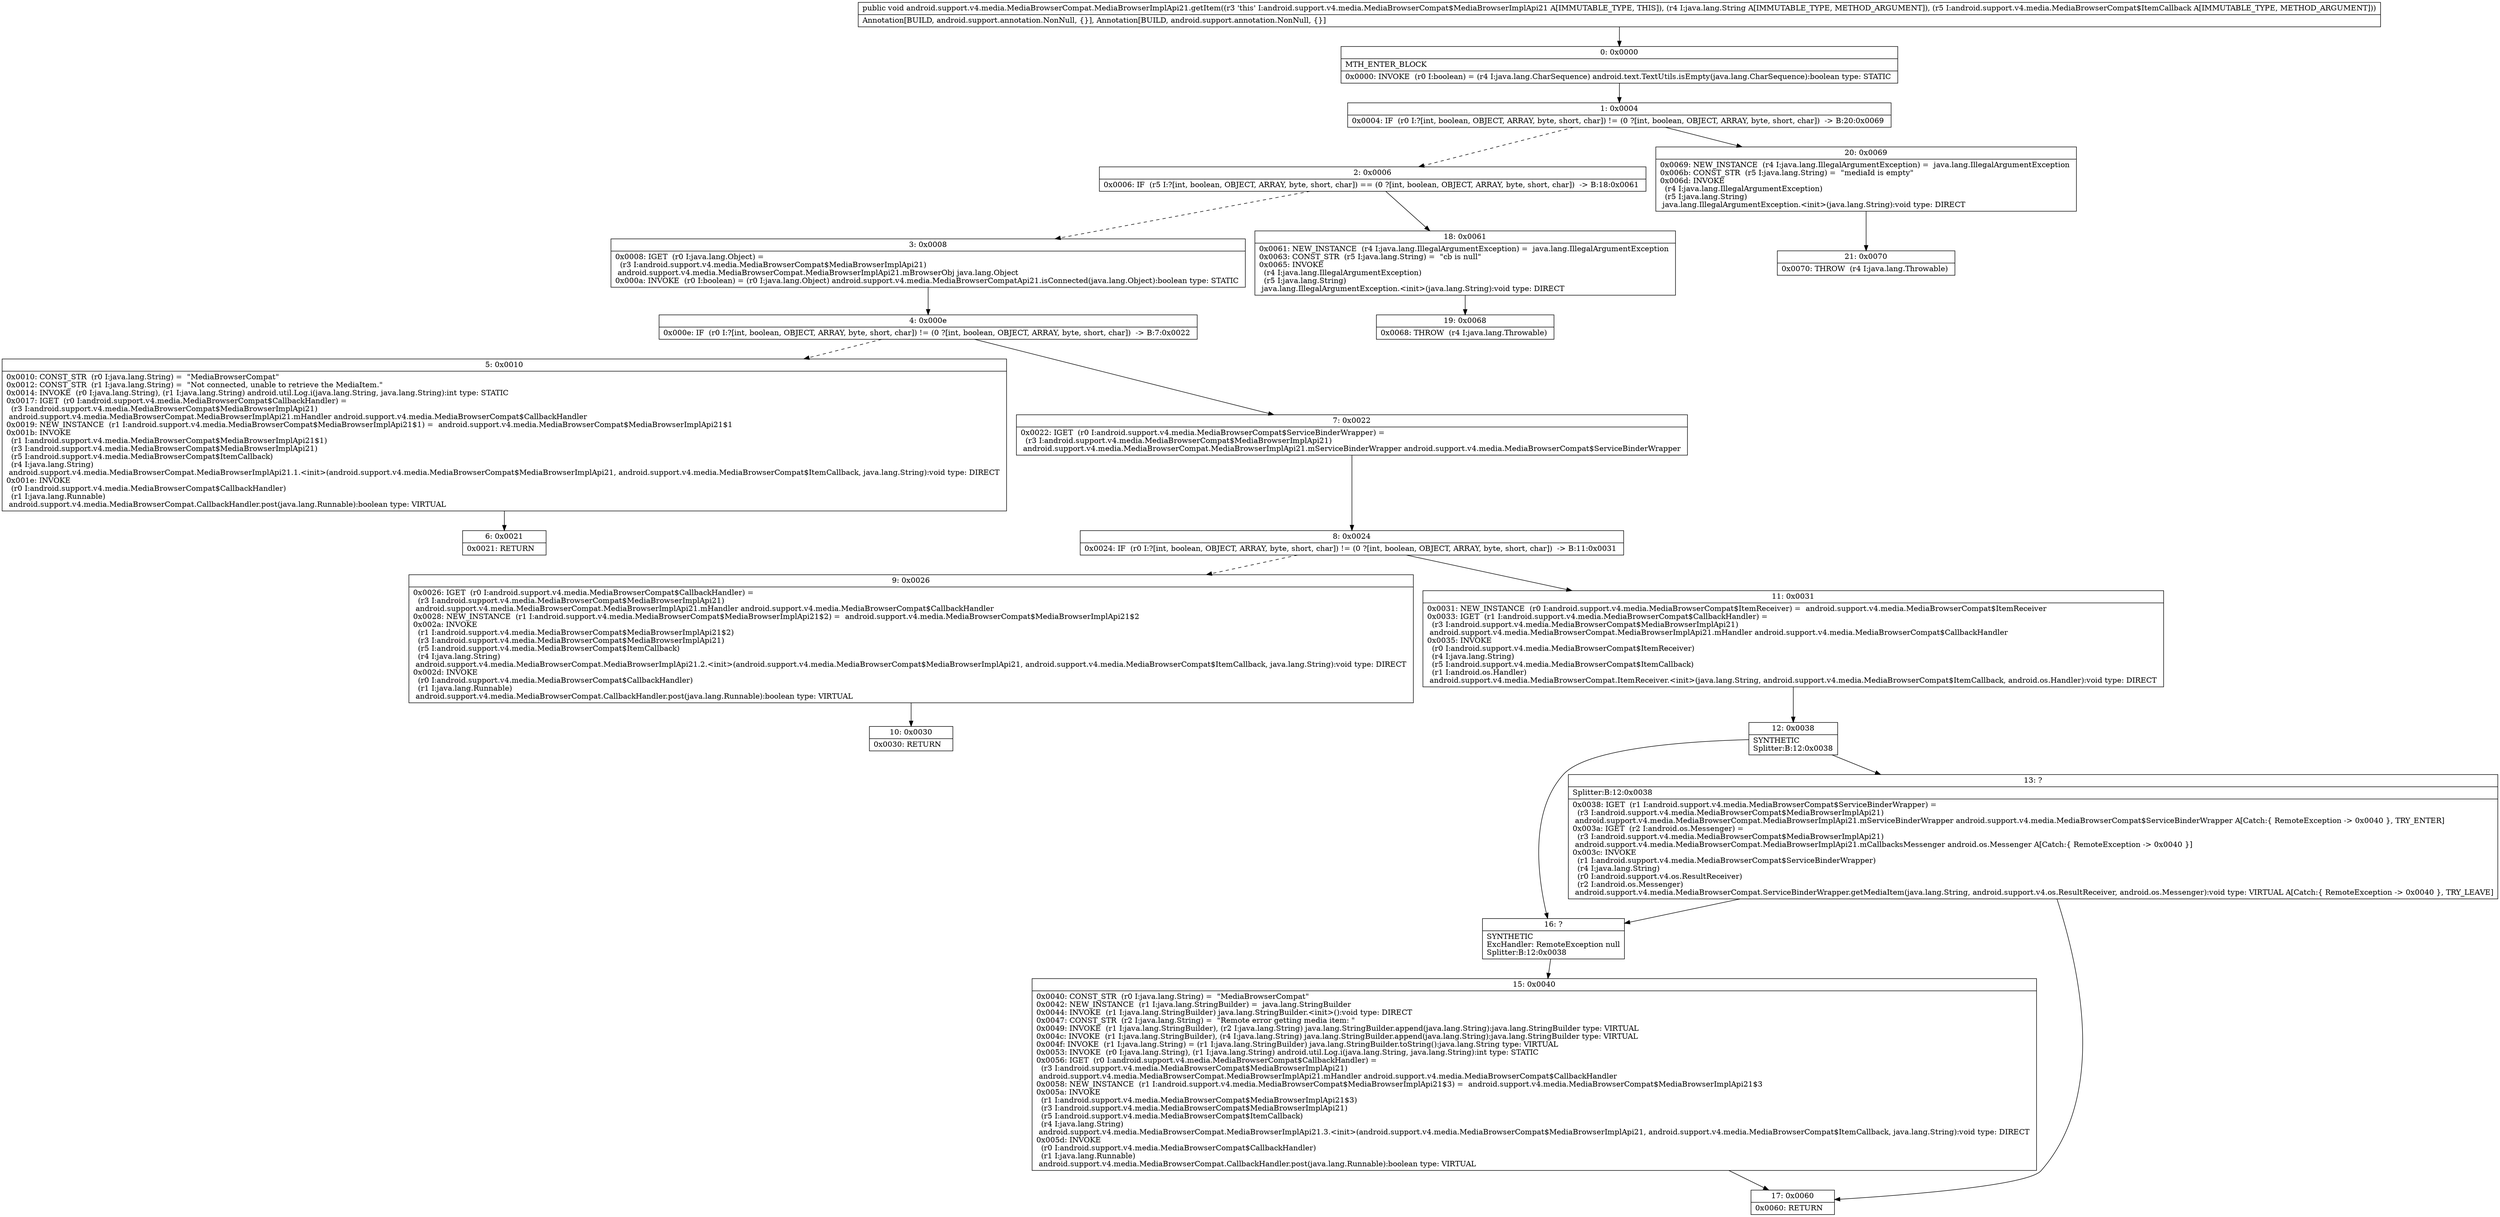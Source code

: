 digraph "CFG forandroid.support.v4.media.MediaBrowserCompat.MediaBrowserImplApi21.getItem(Ljava\/lang\/String;Landroid\/support\/v4\/media\/MediaBrowserCompat$ItemCallback;)V" {
Node_0 [shape=record,label="{0\:\ 0x0000|MTH_ENTER_BLOCK\l|0x0000: INVOKE  (r0 I:boolean) = (r4 I:java.lang.CharSequence) android.text.TextUtils.isEmpty(java.lang.CharSequence):boolean type: STATIC \l}"];
Node_1 [shape=record,label="{1\:\ 0x0004|0x0004: IF  (r0 I:?[int, boolean, OBJECT, ARRAY, byte, short, char]) != (0 ?[int, boolean, OBJECT, ARRAY, byte, short, char])  \-\> B:20:0x0069 \l}"];
Node_2 [shape=record,label="{2\:\ 0x0006|0x0006: IF  (r5 I:?[int, boolean, OBJECT, ARRAY, byte, short, char]) == (0 ?[int, boolean, OBJECT, ARRAY, byte, short, char])  \-\> B:18:0x0061 \l}"];
Node_3 [shape=record,label="{3\:\ 0x0008|0x0008: IGET  (r0 I:java.lang.Object) = \l  (r3 I:android.support.v4.media.MediaBrowserCompat$MediaBrowserImplApi21)\l android.support.v4.media.MediaBrowserCompat.MediaBrowserImplApi21.mBrowserObj java.lang.Object \l0x000a: INVOKE  (r0 I:boolean) = (r0 I:java.lang.Object) android.support.v4.media.MediaBrowserCompatApi21.isConnected(java.lang.Object):boolean type: STATIC \l}"];
Node_4 [shape=record,label="{4\:\ 0x000e|0x000e: IF  (r0 I:?[int, boolean, OBJECT, ARRAY, byte, short, char]) != (0 ?[int, boolean, OBJECT, ARRAY, byte, short, char])  \-\> B:7:0x0022 \l}"];
Node_5 [shape=record,label="{5\:\ 0x0010|0x0010: CONST_STR  (r0 I:java.lang.String) =  \"MediaBrowserCompat\" \l0x0012: CONST_STR  (r1 I:java.lang.String) =  \"Not connected, unable to retrieve the MediaItem.\" \l0x0014: INVOKE  (r0 I:java.lang.String), (r1 I:java.lang.String) android.util.Log.i(java.lang.String, java.lang.String):int type: STATIC \l0x0017: IGET  (r0 I:android.support.v4.media.MediaBrowserCompat$CallbackHandler) = \l  (r3 I:android.support.v4.media.MediaBrowserCompat$MediaBrowserImplApi21)\l android.support.v4.media.MediaBrowserCompat.MediaBrowserImplApi21.mHandler android.support.v4.media.MediaBrowserCompat$CallbackHandler \l0x0019: NEW_INSTANCE  (r1 I:android.support.v4.media.MediaBrowserCompat$MediaBrowserImplApi21$1) =  android.support.v4.media.MediaBrowserCompat$MediaBrowserImplApi21$1 \l0x001b: INVOKE  \l  (r1 I:android.support.v4.media.MediaBrowserCompat$MediaBrowserImplApi21$1)\l  (r3 I:android.support.v4.media.MediaBrowserCompat$MediaBrowserImplApi21)\l  (r5 I:android.support.v4.media.MediaBrowserCompat$ItemCallback)\l  (r4 I:java.lang.String)\l android.support.v4.media.MediaBrowserCompat.MediaBrowserImplApi21.1.\<init\>(android.support.v4.media.MediaBrowserCompat$MediaBrowserImplApi21, android.support.v4.media.MediaBrowserCompat$ItemCallback, java.lang.String):void type: DIRECT \l0x001e: INVOKE  \l  (r0 I:android.support.v4.media.MediaBrowserCompat$CallbackHandler)\l  (r1 I:java.lang.Runnable)\l android.support.v4.media.MediaBrowserCompat.CallbackHandler.post(java.lang.Runnable):boolean type: VIRTUAL \l}"];
Node_6 [shape=record,label="{6\:\ 0x0021|0x0021: RETURN   \l}"];
Node_7 [shape=record,label="{7\:\ 0x0022|0x0022: IGET  (r0 I:android.support.v4.media.MediaBrowserCompat$ServiceBinderWrapper) = \l  (r3 I:android.support.v4.media.MediaBrowserCompat$MediaBrowserImplApi21)\l android.support.v4.media.MediaBrowserCompat.MediaBrowserImplApi21.mServiceBinderWrapper android.support.v4.media.MediaBrowserCompat$ServiceBinderWrapper \l}"];
Node_8 [shape=record,label="{8\:\ 0x0024|0x0024: IF  (r0 I:?[int, boolean, OBJECT, ARRAY, byte, short, char]) != (0 ?[int, boolean, OBJECT, ARRAY, byte, short, char])  \-\> B:11:0x0031 \l}"];
Node_9 [shape=record,label="{9\:\ 0x0026|0x0026: IGET  (r0 I:android.support.v4.media.MediaBrowserCompat$CallbackHandler) = \l  (r3 I:android.support.v4.media.MediaBrowserCompat$MediaBrowserImplApi21)\l android.support.v4.media.MediaBrowserCompat.MediaBrowserImplApi21.mHandler android.support.v4.media.MediaBrowserCompat$CallbackHandler \l0x0028: NEW_INSTANCE  (r1 I:android.support.v4.media.MediaBrowserCompat$MediaBrowserImplApi21$2) =  android.support.v4.media.MediaBrowserCompat$MediaBrowserImplApi21$2 \l0x002a: INVOKE  \l  (r1 I:android.support.v4.media.MediaBrowserCompat$MediaBrowserImplApi21$2)\l  (r3 I:android.support.v4.media.MediaBrowserCompat$MediaBrowserImplApi21)\l  (r5 I:android.support.v4.media.MediaBrowserCompat$ItemCallback)\l  (r4 I:java.lang.String)\l android.support.v4.media.MediaBrowserCompat.MediaBrowserImplApi21.2.\<init\>(android.support.v4.media.MediaBrowserCompat$MediaBrowserImplApi21, android.support.v4.media.MediaBrowserCompat$ItemCallback, java.lang.String):void type: DIRECT \l0x002d: INVOKE  \l  (r0 I:android.support.v4.media.MediaBrowserCompat$CallbackHandler)\l  (r1 I:java.lang.Runnable)\l android.support.v4.media.MediaBrowserCompat.CallbackHandler.post(java.lang.Runnable):boolean type: VIRTUAL \l}"];
Node_10 [shape=record,label="{10\:\ 0x0030|0x0030: RETURN   \l}"];
Node_11 [shape=record,label="{11\:\ 0x0031|0x0031: NEW_INSTANCE  (r0 I:android.support.v4.media.MediaBrowserCompat$ItemReceiver) =  android.support.v4.media.MediaBrowserCompat$ItemReceiver \l0x0033: IGET  (r1 I:android.support.v4.media.MediaBrowserCompat$CallbackHandler) = \l  (r3 I:android.support.v4.media.MediaBrowserCompat$MediaBrowserImplApi21)\l android.support.v4.media.MediaBrowserCompat.MediaBrowserImplApi21.mHandler android.support.v4.media.MediaBrowserCompat$CallbackHandler \l0x0035: INVOKE  \l  (r0 I:android.support.v4.media.MediaBrowserCompat$ItemReceiver)\l  (r4 I:java.lang.String)\l  (r5 I:android.support.v4.media.MediaBrowserCompat$ItemCallback)\l  (r1 I:android.os.Handler)\l android.support.v4.media.MediaBrowserCompat.ItemReceiver.\<init\>(java.lang.String, android.support.v4.media.MediaBrowserCompat$ItemCallback, android.os.Handler):void type: DIRECT \l}"];
Node_12 [shape=record,label="{12\:\ 0x0038|SYNTHETIC\lSplitter:B:12:0x0038\l}"];
Node_13 [shape=record,label="{13\:\ ?|Splitter:B:12:0x0038\l|0x0038: IGET  (r1 I:android.support.v4.media.MediaBrowserCompat$ServiceBinderWrapper) = \l  (r3 I:android.support.v4.media.MediaBrowserCompat$MediaBrowserImplApi21)\l android.support.v4.media.MediaBrowserCompat.MediaBrowserImplApi21.mServiceBinderWrapper android.support.v4.media.MediaBrowserCompat$ServiceBinderWrapper A[Catch:\{ RemoteException \-\> 0x0040 \}, TRY_ENTER]\l0x003a: IGET  (r2 I:android.os.Messenger) = \l  (r3 I:android.support.v4.media.MediaBrowserCompat$MediaBrowserImplApi21)\l android.support.v4.media.MediaBrowserCompat.MediaBrowserImplApi21.mCallbacksMessenger android.os.Messenger A[Catch:\{ RemoteException \-\> 0x0040 \}]\l0x003c: INVOKE  \l  (r1 I:android.support.v4.media.MediaBrowserCompat$ServiceBinderWrapper)\l  (r4 I:java.lang.String)\l  (r0 I:android.support.v4.os.ResultReceiver)\l  (r2 I:android.os.Messenger)\l android.support.v4.media.MediaBrowserCompat.ServiceBinderWrapper.getMediaItem(java.lang.String, android.support.v4.os.ResultReceiver, android.os.Messenger):void type: VIRTUAL A[Catch:\{ RemoteException \-\> 0x0040 \}, TRY_LEAVE]\l}"];
Node_15 [shape=record,label="{15\:\ 0x0040|0x0040: CONST_STR  (r0 I:java.lang.String) =  \"MediaBrowserCompat\" \l0x0042: NEW_INSTANCE  (r1 I:java.lang.StringBuilder) =  java.lang.StringBuilder \l0x0044: INVOKE  (r1 I:java.lang.StringBuilder) java.lang.StringBuilder.\<init\>():void type: DIRECT \l0x0047: CONST_STR  (r2 I:java.lang.String) =  \"Remote error getting media item: \" \l0x0049: INVOKE  (r1 I:java.lang.StringBuilder), (r2 I:java.lang.String) java.lang.StringBuilder.append(java.lang.String):java.lang.StringBuilder type: VIRTUAL \l0x004c: INVOKE  (r1 I:java.lang.StringBuilder), (r4 I:java.lang.String) java.lang.StringBuilder.append(java.lang.String):java.lang.StringBuilder type: VIRTUAL \l0x004f: INVOKE  (r1 I:java.lang.String) = (r1 I:java.lang.StringBuilder) java.lang.StringBuilder.toString():java.lang.String type: VIRTUAL \l0x0053: INVOKE  (r0 I:java.lang.String), (r1 I:java.lang.String) android.util.Log.i(java.lang.String, java.lang.String):int type: STATIC \l0x0056: IGET  (r0 I:android.support.v4.media.MediaBrowserCompat$CallbackHandler) = \l  (r3 I:android.support.v4.media.MediaBrowserCompat$MediaBrowserImplApi21)\l android.support.v4.media.MediaBrowserCompat.MediaBrowserImplApi21.mHandler android.support.v4.media.MediaBrowserCompat$CallbackHandler \l0x0058: NEW_INSTANCE  (r1 I:android.support.v4.media.MediaBrowserCompat$MediaBrowserImplApi21$3) =  android.support.v4.media.MediaBrowserCompat$MediaBrowserImplApi21$3 \l0x005a: INVOKE  \l  (r1 I:android.support.v4.media.MediaBrowserCompat$MediaBrowserImplApi21$3)\l  (r3 I:android.support.v4.media.MediaBrowserCompat$MediaBrowserImplApi21)\l  (r5 I:android.support.v4.media.MediaBrowserCompat$ItemCallback)\l  (r4 I:java.lang.String)\l android.support.v4.media.MediaBrowserCompat.MediaBrowserImplApi21.3.\<init\>(android.support.v4.media.MediaBrowserCompat$MediaBrowserImplApi21, android.support.v4.media.MediaBrowserCompat$ItemCallback, java.lang.String):void type: DIRECT \l0x005d: INVOKE  \l  (r0 I:android.support.v4.media.MediaBrowserCompat$CallbackHandler)\l  (r1 I:java.lang.Runnable)\l android.support.v4.media.MediaBrowserCompat.CallbackHandler.post(java.lang.Runnable):boolean type: VIRTUAL \l}"];
Node_16 [shape=record,label="{16\:\ ?|SYNTHETIC\lExcHandler: RemoteException null\lSplitter:B:12:0x0038\l}"];
Node_17 [shape=record,label="{17\:\ 0x0060|0x0060: RETURN   \l}"];
Node_18 [shape=record,label="{18\:\ 0x0061|0x0061: NEW_INSTANCE  (r4 I:java.lang.IllegalArgumentException) =  java.lang.IllegalArgumentException \l0x0063: CONST_STR  (r5 I:java.lang.String) =  \"cb is null\" \l0x0065: INVOKE  \l  (r4 I:java.lang.IllegalArgumentException)\l  (r5 I:java.lang.String)\l java.lang.IllegalArgumentException.\<init\>(java.lang.String):void type: DIRECT \l}"];
Node_19 [shape=record,label="{19\:\ 0x0068|0x0068: THROW  (r4 I:java.lang.Throwable) \l}"];
Node_20 [shape=record,label="{20\:\ 0x0069|0x0069: NEW_INSTANCE  (r4 I:java.lang.IllegalArgumentException) =  java.lang.IllegalArgumentException \l0x006b: CONST_STR  (r5 I:java.lang.String) =  \"mediaId is empty\" \l0x006d: INVOKE  \l  (r4 I:java.lang.IllegalArgumentException)\l  (r5 I:java.lang.String)\l java.lang.IllegalArgumentException.\<init\>(java.lang.String):void type: DIRECT \l}"];
Node_21 [shape=record,label="{21\:\ 0x0070|0x0070: THROW  (r4 I:java.lang.Throwable) \l}"];
MethodNode[shape=record,label="{public void android.support.v4.media.MediaBrowserCompat.MediaBrowserImplApi21.getItem((r3 'this' I:android.support.v4.media.MediaBrowserCompat$MediaBrowserImplApi21 A[IMMUTABLE_TYPE, THIS]), (r4 I:java.lang.String A[IMMUTABLE_TYPE, METHOD_ARGUMENT]), (r5 I:android.support.v4.media.MediaBrowserCompat$ItemCallback A[IMMUTABLE_TYPE, METHOD_ARGUMENT]))  | Annotation[BUILD, android.support.annotation.NonNull, \{\}], Annotation[BUILD, android.support.annotation.NonNull, \{\}]\l}"];
MethodNode -> Node_0;
Node_0 -> Node_1;
Node_1 -> Node_2[style=dashed];
Node_1 -> Node_20;
Node_2 -> Node_3[style=dashed];
Node_2 -> Node_18;
Node_3 -> Node_4;
Node_4 -> Node_5[style=dashed];
Node_4 -> Node_7;
Node_5 -> Node_6;
Node_7 -> Node_8;
Node_8 -> Node_9[style=dashed];
Node_8 -> Node_11;
Node_9 -> Node_10;
Node_11 -> Node_12;
Node_12 -> Node_13;
Node_12 -> Node_16;
Node_13 -> Node_16;
Node_13 -> Node_17;
Node_15 -> Node_17;
Node_16 -> Node_15;
Node_18 -> Node_19;
Node_20 -> Node_21;
}

